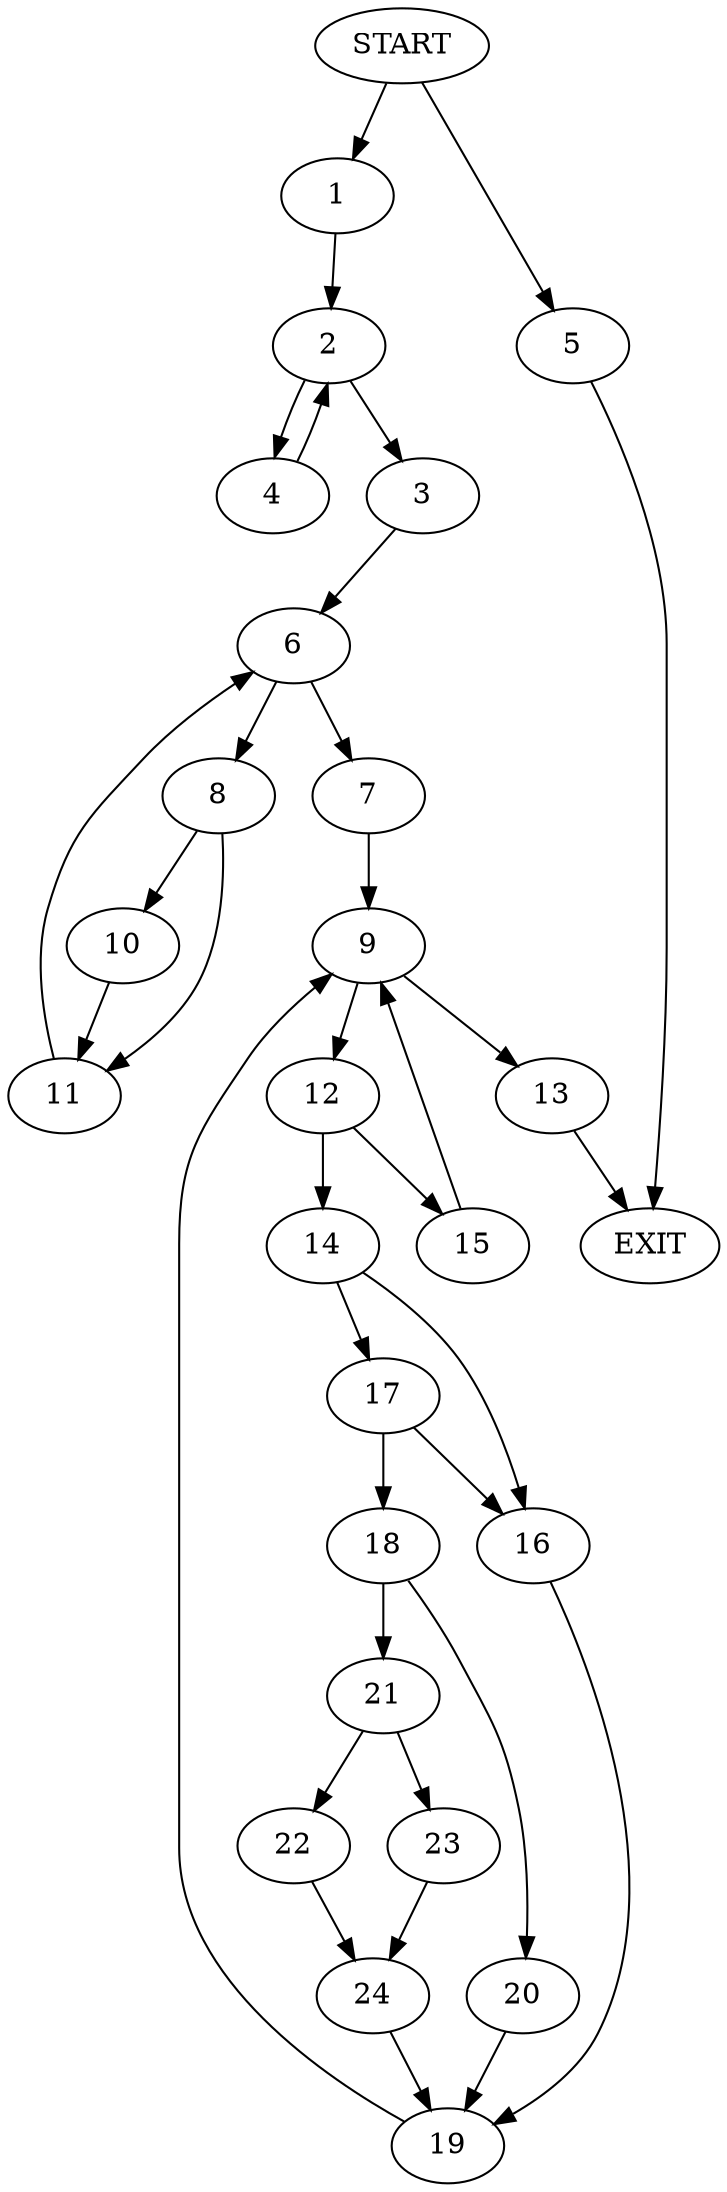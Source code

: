 digraph {
0 [label="START"]
25 [label="EXIT"]
0 -> 1
1 -> 2
2 -> 3
2 -> 4
0 -> 5
5 -> 25
4 -> 2
3 -> 6
6 -> 7
6 -> 8
7 -> 9
8 -> 10
8 -> 11
10 -> 11
11 -> 6
9 -> 12
9 -> 13
12 -> 14
12 -> 15
13 -> 25
14 -> 16
14 -> 17
15 -> 9
17 -> 16
17 -> 18
16 -> 19
18 -> 20
18 -> 21
19 -> 9
21 -> 22
21 -> 23
20 -> 19
23 -> 24
22 -> 24
24 -> 19
}
